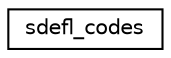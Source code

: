 digraph "Graphical Class Hierarchy"
{
 // LATEX_PDF_SIZE
  edge [fontname="Helvetica",fontsize="10",labelfontname="Helvetica",labelfontsize="10"];
  node [fontname="Helvetica",fontsize="10",shape=record];
  rankdir="LR";
  Node0 [label="sdefl_codes",height=0.2,width=0.4,color="black", fillcolor="white", style="filled",URL="$structsdefl__codes.html",tooltip=" "];
}
